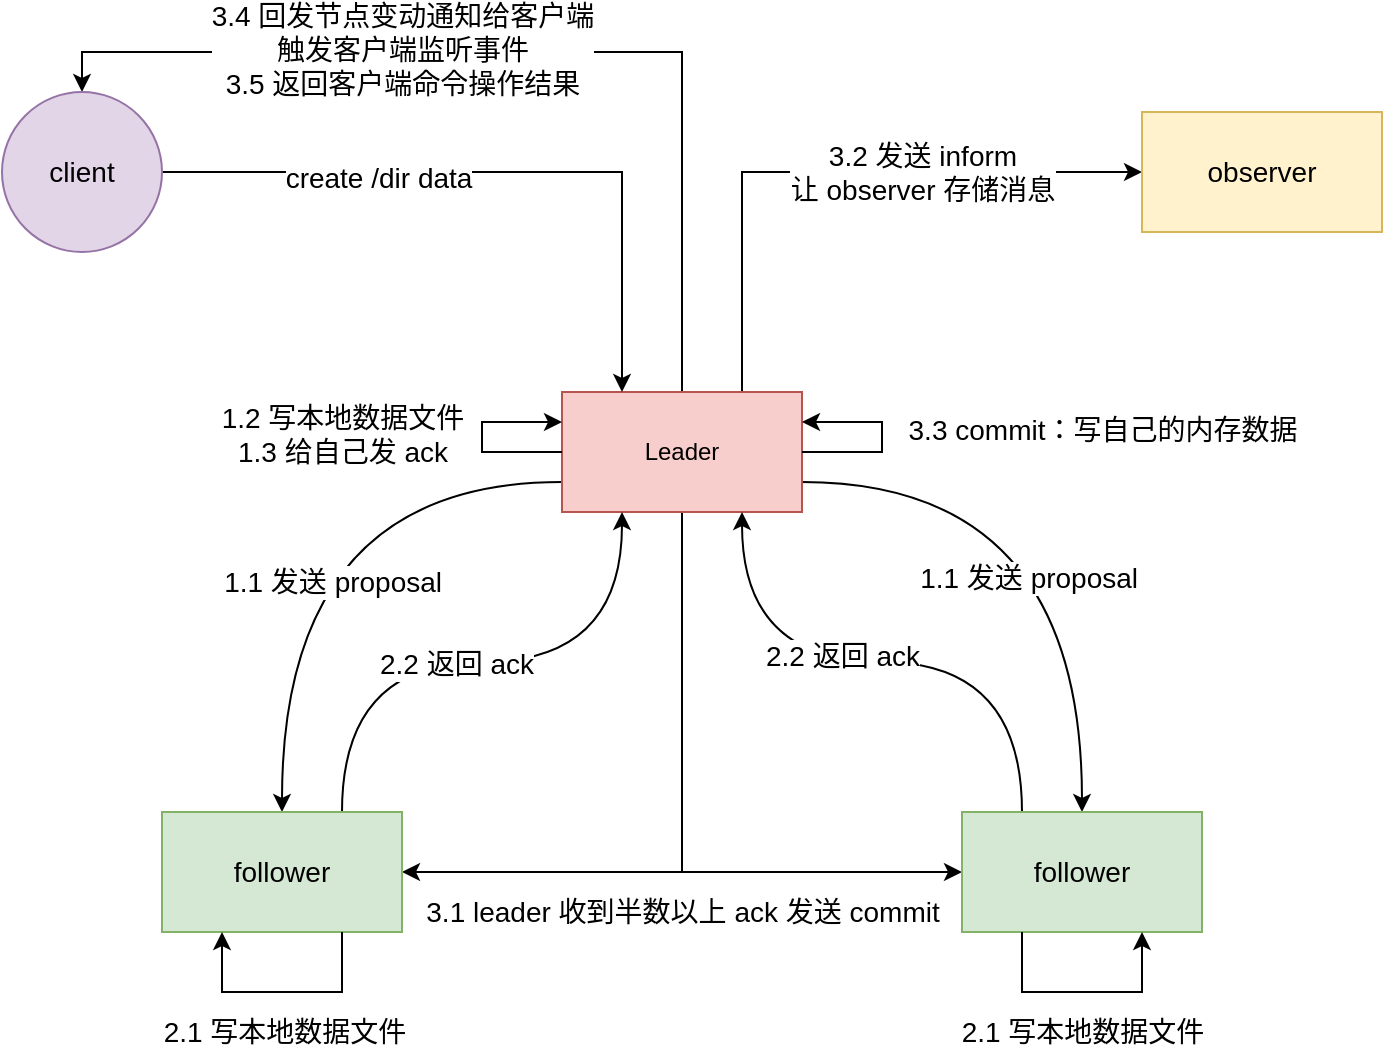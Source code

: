 <mxfile version="16.5.6" type="github">
  <diagram id="41MA47KTLDowxNQhfgmk" name="Page-1">
    <mxGraphModel dx="1078" dy="665" grid="1" gridSize="10" guides="1" tooltips="1" connect="1" arrows="1" fold="1" page="1" pageScale="1" pageWidth="827" pageHeight="1169" math="0" shadow="0">
      <root>
        <mxCell id="0" />
        <mxCell id="1" parent="0" />
        <mxCell id="O_qSc8QEX75YnrICupum-3" style="edgeStyle=orthogonalEdgeStyle;curved=1;rounded=0;orthogonalLoop=1;jettySize=auto;html=1;exitX=0;exitY=0.75;exitDx=0;exitDy=0;fontFamily=Helvetica;fontSize=14;fontColor=#FF0000;startArrow=none;startFill=0;strokeColor=#000000;" edge="1" parent="1" source="SIBeIkNMfZndijGRM75Y-1" target="O_qSc8QEX75YnrICupum-1">
          <mxGeometry relative="1" as="geometry" />
        </mxCell>
        <mxCell id="O_qSc8QEX75YnrICupum-5" value="1.1 发送 proposal&amp;nbsp;&lt;span style=&quot;font-family: monospace ; font-size: 0px ; background-color: rgb(248 , 249 , 250)&quot;&gt;%3CmxGraphModel%3E%3Croot%3E%3CmxCell%20id%3D%220%22%2F%3E%3CmxCell%20id%3D%221%22%20parent%3D%220%22%2F%3E%3CmxCell%20id%3D%222%22%20value%3D%22follower%22%20style%3D%22rounded%3D0%3BwhiteSpace%3Dwrap%3Bhtml%3D1%3BfontFamily%3DHelvetica%3BfontSize%3D14%3BstrokeColor%3D%2382b366%3BfillColor%3D%23d5e8d4%3B%22%20vertex%3D%221%22%20parent%3D%221%22%3E%3CmxGeometry%20x%3D%22140%22%20y%3D%22440%22%20width%3D%22120%22%20height%3D%2260%22%20as%3D%22geometry%22%2F%3E%3C%2FmxCell%3E%3C%2Froot%3E%3C%2FmxGraphModel%3E&lt;/span&gt;" style="edgeLabel;html=1;align=center;verticalAlign=middle;resizable=0;points=[];fontSize=14;fontFamily=Helvetica;fontColor=#000000;" vertex="1" connectable="0" parent="O_qSc8QEX75YnrICupum-3">
          <mxGeometry x="0.241" y="27" relative="1" as="geometry">
            <mxPoint as="offset" />
          </mxGeometry>
        </mxCell>
        <mxCell id="O_qSc8QEX75YnrICupum-4" style="edgeStyle=orthogonalEdgeStyle;curved=1;rounded=0;orthogonalLoop=1;jettySize=auto;html=1;exitX=1;exitY=0.75;exitDx=0;exitDy=0;fontFamily=Helvetica;fontSize=14;fontColor=#FF0000;startArrow=none;startFill=0;strokeColor=#000000;" edge="1" parent="1" source="SIBeIkNMfZndijGRM75Y-1" target="O_qSc8QEX75YnrICupum-2">
          <mxGeometry relative="1" as="geometry" />
        </mxCell>
        <mxCell id="O_qSc8QEX75YnrICupum-6" value="1.1 发送 proposal&amp;nbsp;&lt;span style=&quot;font-family: monospace ; font-size: 0px ; background-color: rgb(248 , 249 , 250)&quot;&gt;%3CmxGraphModel%3E%3Croot%3E%3CmxCell%20id%3D%220%22%2F%3E%3CmxCell%20id%3D%221%22%20parent%3D%220%22%2F%3E%3CmxCell%20id%3D%222%22%20value%3D%22follower%22%20style%3D%22rounded%3D0%3BwhiteSpace%3Dwrap%3Bhtml%3D1%3BfontFamily%3DHelvetica%3BfontSize%3D14%3BstrokeColor%3D%2382b366%3BfillColor%3D%23d5e8d4%3B%22%20vertex%3D%221%22%20parent%3D%221%22%3E%3CmxGeometry%20x%3D%22140%22%20y%3D%22440%22%20width%3D%22120%22%20height%3D%2260%22%20as%3D%22geometry%22%2F%3E%3C%2FmxCell%3E%3C%2Froot%3E%3C%2FmxGraphModel%3E&lt;/span&gt;" style="edgeLabel;html=1;align=center;verticalAlign=middle;resizable=0;points=[];fontSize=14;fontFamily=Helvetica;fontColor=#000000;" vertex="1" connectable="0" parent="O_qSc8QEX75YnrICupum-4">
          <mxGeometry x="0.23" y="-25" relative="1" as="geometry">
            <mxPoint as="offset" />
          </mxGeometry>
        </mxCell>
        <mxCell id="O_qSc8QEX75YnrICupum-22" style="rounded=0;orthogonalLoop=1;jettySize=auto;html=1;exitX=0.5;exitY=1;exitDx=0;exitDy=0;entryX=1;entryY=0.5;entryDx=0;entryDy=0;fontFamily=Helvetica;fontSize=14;fontColor=#000000;startArrow=none;startFill=0;strokeColor=#000000;edgeStyle=orthogonalEdgeStyle;" edge="1" parent="1" source="SIBeIkNMfZndijGRM75Y-1" target="O_qSc8QEX75YnrICupum-1">
          <mxGeometry relative="1" as="geometry" />
        </mxCell>
        <mxCell id="O_qSc8QEX75YnrICupum-24" value="3.1 leader 收到半数以上 ack 发送 commit" style="edgeLabel;html=1;align=center;verticalAlign=middle;resizable=0;points=[];fontSize=14;fontFamily=Helvetica;fontColor=#000000;" vertex="1" connectable="0" parent="O_qSc8QEX75YnrICupum-22">
          <mxGeometry x="0.226" relative="1" as="geometry">
            <mxPoint x="16" y="20" as="offset" />
          </mxGeometry>
        </mxCell>
        <mxCell id="O_qSc8QEX75YnrICupum-23" style="edgeStyle=orthogonalEdgeStyle;rounded=0;orthogonalLoop=1;jettySize=auto;html=1;exitX=0.5;exitY=1;exitDx=0;exitDy=0;entryX=0;entryY=0.5;entryDx=0;entryDy=0;fontFamily=Helvetica;fontSize=14;fontColor=#000000;startArrow=none;startFill=0;strokeColor=#000000;" edge="1" parent="1" source="SIBeIkNMfZndijGRM75Y-1" target="O_qSc8QEX75YnrICupum-2">
          <mxGeometry relative="1" as="geometry" />
        </mxCell>
        <mxCell id="O_qSc8QEX75YnrICupum-26" style="edgeStyle=orthogonalEdgeStyle;rounded=0;orthogonalLoop=1;jettySize=auto;html=1;exitX=0.75;exitY=0;exitDx=0;exitDy=0;entryX=0;entryY=0.5;entryDx=0;entryDy=0;fontFamily=Helvetica;fontSize=14;fontColor=#000000;startArrow=none;startFill=0;strokeColor=#000000;" edge="1" parent="1" source="SIBeIkNMfZndijGRM75Y-1" target="O_qSc8QEX75YnrICupum-25">
          <mxGeometry relative="1" as="geometry" />
        </mxCell>
        <mxCell id="O_qSc8QEX75YnrICupum-27" value="3.2 发送 inform&lt;br&gt;让 observer 存储消息" style="edgeLabel;html=1;align=center;verticalAlign=middle;resizable=0;points=[];fontSize=14;fontFamily=Helvetica;fontColor=#000000;" vertex="1" connectable="0" parent="O_qSc8QEX75YnrICupum-26">
          <mxGeometry x="0.045" y="2" relative="1" as="geometry">
            <mxPoint x="38" y="2" as="offset" />
          </mxGeometry>
        </mxCell>
        <mxCell id="O_qSc8QEX75YnrICupum-31" style="edgeStyle=orthogonalEdgeStyle;rounded=0;orthogonalLoop=1;jettySize=auto;html=1;exitX=0.5;exitY=0;exitDx=0;exitDy=0;entryX=0.5;entryY=0;entryDx=0;entryDy=0;fontFamily=Helvetica;fontSize=14;fontColor=#000000;startArrow=none;startFill=0;strokeColor=#000000;" edge="1" parent="1" source="SIBeIkNMfZndijGRM75Y-1" target="O_qSc8QEX75YnrICupum-28">
          <mxGeometry relative="1" as="geometry" />
        </mxCell>
        <mxCell id="O_qSc8QEX75YnrICupum-32" value="3.4 回发节点变动通知给客户端&lt;br&gt;触发客户端监听事件&lt;br&gt;3.5 返回客户端命令操作结果" style="edgeLabel;html=1;align=center;verticalAlign=middle;resizable=0;points=[];fontSize=14;fontFamily=Helvetica;fontColor=#000000;" vertex="1" connectable="0" parent="O_qSc8QEX75YnrICupum-31">
          <mxGeometry x="0.465" y="-1" relative="1" as="geometry">
            <mxPoint x="49" as="offset" />
          </mxGeometry>
        </mxCell>
        <mxCell id="SIBeIkNMfZndijGRM75Y-1" value="Leader" style="rounded=0;whiteSpace=wrap;html=1;fillColor=#f8cecc;strokeColor=#b85450;" parent="1" vertex="1">
          <mxGeometry x="360" y="261" width="120" height="60" as="geometry" />
        </mxCell>
        <mxCell id="O_qSc8QEX75YnrICupum-18" style="edgeStyle=orthogonalEdgeStyle;rounded=0;orthogonalLoop=1;jettySize=auto;html=1;exitX=0.75;exitY=0;exitDx=0;exitDy=0;entryX=0.25;entryY=1;entryDx=0;entryDy=0;fontFamily=Helvetica;fontSize=14;fontColor=#000000;startArrow=none;startFill=0;strokeColor=#000000;curved=1;" edge="1" parent="1" source="O_qSc8QEX75YnrICupum-1" target="SIBeIkNMfZndijGRM75Y-1">
          <mxGeometry relative="1" as="geometry" />
        </mxCell>
        <mxCell id="O_qSc8QEX75YnrICupum-19" value="2.2 返回 ack" style="edgeLabel;html=1;align=center;verticalAlign=middle;resizable=0;points=[];fontSize=14;fontFamily=Helvetica;fontColor=#000000;" vertex="1" connectable="0" parent="O_qSc8QEX75YnrICupum-18">
          <mxGeometry x="-0.093" y="-1" relative="1" as="geometry">
            <mxPoint as="offset" />
          </mxGeometry>
        </mxCell>
        <mxCell id="O_qSc8QEX75YnrICupum-1" value="follower" style="rounded=0;whiteSpace=wrap;html=1;fontFamily=Helvetica;fontSize=14;strokeColor=#82b366;fillColor=#d5e8d4;" vertex="1" parent="1">
          <mxGeometry x="160" y="471" width="120" height="60" as="geometry" />
        </mxCell>
        <mxCell id="O_qSc8QEX75YnrICupum-20" style="edgeStyle=orthogonalEdgeStyle;curved=1;rounded=0;orthogonalLoop=1;jettySize=auto;html=1;exitX=0.25;exitY=0;exitDx=0;exitDy=0;entryX=0.75;entryY=1;entryDx=0;entryDy=0;fontFamily=Helvetica;fontSize=14;fontColor=#000000;startArrow=none;startFill=0;strokeColor=#000000;" edge="1" parent="1" source="O_qSc8QEX75YnrICupum-2" target="SIBeIkNMfZndijGRM75Y-1">
          <mxGeometry relative="1" as="geometry" />
        </mxCell>
        <mxCell id="O_qSc8QEX75YnrICupum-21" value="2.2 返回 ack" style="edgeLabel;html=1;align=center;verticalAlign=middle;resizable=0;points=[];fontSize=14;fontFamily=Helvetica;fontColor=#000000;" vertex="1" connectable="0" parent="O_qSc8QEX75YnrICupum-20">
          <mxGeometry x="0.137" y="-3" relative="1" as="geometry">
            <mxPoint as="offset" />
          </mxGeometry>
        </mxCell>
        <mxCell id="O_qSc8QEX75YnrICupum-2" value="follower" style="rounded=0;whiteSpace=wrap;html=1;fontFamily=Helvetica;fontSize=14;strokeColor=#82b366;fillColor=#d5e8d4;" vertex="1" parent="1">
          <mxGeometry x="560" y="471" width="120" height="60" as="geometry" />
        </mxCell>
        <mxCell id="O_qSc8QEX75YnrICupum-8" style="edgeStyle=orthogonalEdgeStyle;rounded=0;orthogonalLoop=1;jettySize=auto;html=1;exitX=0;exitY=0.5;exitDx=0;exitDy=0;entryX=0;entryY=0.25;entryDx=0;entryDy=0;fontFamily=Helvetica;fontSize=14;fontColor=#000000;startArrow=none;startFill=0;strokeColor=#000000;" edge="1" parent="1" source="SIBeIkNMfZndijGRM75Y-1" target="SIBeIkNMfZndijGRM75Y-1">
          <mxGeometry relative="1" as="geometry">
            <Array as="points">
              <mxPoint x="320" y="291" />
              <mxPoint x="320" y="276" />
            </Array>
          </mxGeometry>
        </mxCell>
        <mxCell id="O_qSc8QEX75YnrICupum-9" value="1.2 写本地数据文件&lt;br&gt;1.3 给自己发 ack" style="edgeLabel;html=1;align=center;verticalAlign=middle;resizable=0;points=[];fontSize=14;fontFamily=Helvetica;fontColor=#000000;" vertex="1" connectable="0" parent="O_qSc8QEX75YnrICupum-8">
          <mxGeometry x="0.043" y="1" relative="1" as="geometry">
            <mxPoint x="-69" as="offset" />
          </mxGeometry>
        </mxCell>
        <mxCell id="O_qSc8QEX75YnrICupum-10" style="edgeStyle=orthogonalEdgeStyle;rounded=0;orthogonalLoop=1;jettySize=auto;html=1;exitX=1;exitY=0.5;exitDx=0;exitDy=0;entryX=1;entryY=0.25;entryDx=0;entryDy=0;fontFamily=Helvetica;fontSize=14;fontColor=#000000;startArrow=none;startFill=0;strokeColor=#000000;" edge="1" parent="1" source="SIBeIkNMfZndijGRM75Y-1" target="SIBeIkNMfZndijGRM75Y-1">
          <mxGeometry relative="1" as="geometry">
            <Array as="points">
              <mxPoint x="520" y="291" />
              <mxPoint x="520" y="276" />
            </Array>
          </mxGeometry>
        </mxCell>
        <mxCell id="O_qSc8QEX75YnrICupum-11" value="3.3 commit：写自己的内存数据" style="edgeLabel;html=1;align=center;verticalAlign=middle;resizable=0;points=[];fontSize=14;fontFamily=Helvetica;fontColor=#000000;" vertex="1" connectable="0" parent="O_qSc8QEX75YnrICupum-10">
          <mxGeometry x="0.269" y="4" relative="1" as="geometry">
            <mxPoint x="115" as="offset" />
          </mxGeometry>
        </mxCell>
        <mxCell id="O_qSc8QEX75YnrICupum-12" style="edgeStyle=orthogonalEdgeStyle;rounded=0;orthogonalLoop=1;jettySize=auto;html=1;exitX=0.75;exitY=1;exitDx=0;exitDy=0;entryX=0.25;entryY=1;entryDx=0;entryDy=0;fontFamily=Helvetica;fontSize=14;fontColor=#000000;startArrow=none;startFill=0;strokeColor=#000000;" edge="1" parent="1" source="O_qSc8QEX75YnrICupum-1" target="O_qSc8QEX75YnrICupum-1">
          <mxGeometry relative="1" as="geometry">
            <Array as="points">
              <mxPoint x="250" y="561" />
              <mxPoint x="190" y="561" />
            </Array>
          </mxGeometry>
        </mxCell>
        <mxCell id="O_qSc8QEX75YnrICupum-13" value="2.1 写本地数据文件" style="edgeLabel;html=1;align=center;verticalAlign=middle;resizable=0;points=[];fontSize=14;fontFamily=Helvetica;fontColor=#000000;" vertex="1" connectable="0" parent="O_qSc8QEX75YnrICupum-12">
          <mxGeometry x="0.073" y="1" relative="1" as="geometry">
            <mxPoint x="5" y="19" as="offset" />
          </mxGeometry>
        </mxCell>
        <mxCell id="O_qSc8QEX75YnrICupum-14" style="edgeStyle=orthogonalEdgeStyle;rounded=0;orthogonalLoop=1;jettySize=auto;html=1;exitX=0.25;exitY=1;exitDx=0;exitDy=0;entryX=0.75;entryY=1;entryDx=0;entryDy=0;fontFamily=Helvetica;fontSize=14;fontColor=#000000;startArrow=none;startFill=0;strokeColor=#000000;" edge="1" parent="1" source="O_qSc8QEX75YnrICupum-2" target="O_qSc8QEX75YnrICupum-2">
          <mxGeometry relative="1" as="geometry">
            <Array as="points">
              <mxPoint x="590" y="561" />
              <mxPoint x="650" y="561" />
            </Array>
          </mxGeometry>
        </mxCell>
        <mxCell id="O_qSc8QEX75YnrICupum-17" value="2.1 写本地数据文件" style="edgeLabel;html=1;align=center;verticalAlign=middle;resizable=0;points=[];fontSize=14;fontFamily=Helvetica;fontColor=#000000;" vertex="1" connectable="0" parent="O_qSc8QEX75YnrICupum-14">
          <mxGeometry x="-0.255" y="2" relative="1" as="geometry">
            <mxPoint x="15" y="22" as="offset" />
          </mxGeometry>
        </mxCell>
        <mxCell id="O_qSc8QEX75YnrICupum-25" value="observer" style="rounded=0;whiteSpace=wrap;html=1;fontFamily=Helvetica;fontSize=14;strokeColor=#d6b656;fillColor=#fff2cc;" vertex="1" parent="1">
          <mxGeometry x="650" y="121" width="120" height="60" as="geometry" />
        </mxCell>
        <mxCell id="O_qSc8QEX75YnrICupum-29" style="edgeStyle=orthogonalEdgeStyle;rounded=0;orthogonalLoop=1;jettySize=auto;html=1;exitX=1;exitY=0.5;exitDx=0;exitDy=0;entryX=0.25;entryY=0;entryDx=0;entryDy=0;fontFamily=Helvetica;fontSize=14;fontColor=#000000;startArrow=none;startFill=0;strokeColor=#000000;" edge="1" parent="1" source="O_qSc8QEX75YnrICupum-28" target="SIBeIkNMfZndijGRM75Y-1">
          <mxGeometry relative="1" as="geometry" />
        </mxCell>
        <mxCell id="O_qSc8QEX75YnrICupum-30" value="create /dir data" style="edgeLabel;html=1;align=center;verticalAlign=middle;resizable=0;points=[];fontSize=14;fontFamily=Helvetica;fontColor=#000000;" vertex="1" connectable="0" parent="O_qSc8QEX75YnrICupum-29">
          <mxGeometry x="-0.368" y="-3" relative="1" as="geometry">
            <mxPoint as="offset" />
          </mxGeometry>
        </mxCell>
        <mxCell id="O_qSc8QEX75YnrICupum-28" value="client" style="ellipse;whiteSpace=wrap;html=1;aspect=fixed;rounded=0;fontFamily=Helvetica;fontSize=14;strokeColor=#9673a6;fillColor=#e1d5e7;" vertex="1" parent="1">
          <mxGeometry x="80" y="111" width="80" height="80" as="geometry" />
        </mxCell>
      </root>
    </mxGraphModel>
  </diagram>
</mxfile>
